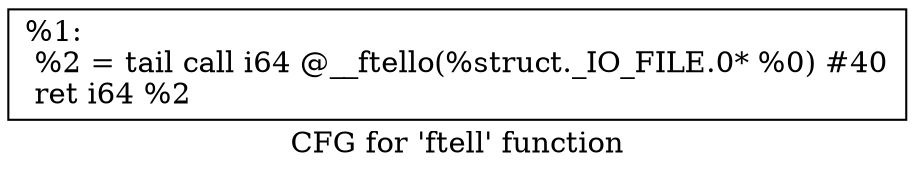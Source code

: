 digraph "CFG for 'ftell' function" {
	label="CFG for 'ftell' function";

	Node0x16bc610 [shape=record,label="{%1:\l  %2 = tail call i64 @__ftello(%struct._IO_FILE.0* %0) #40\l  ret i64 %2\l}"];
}
